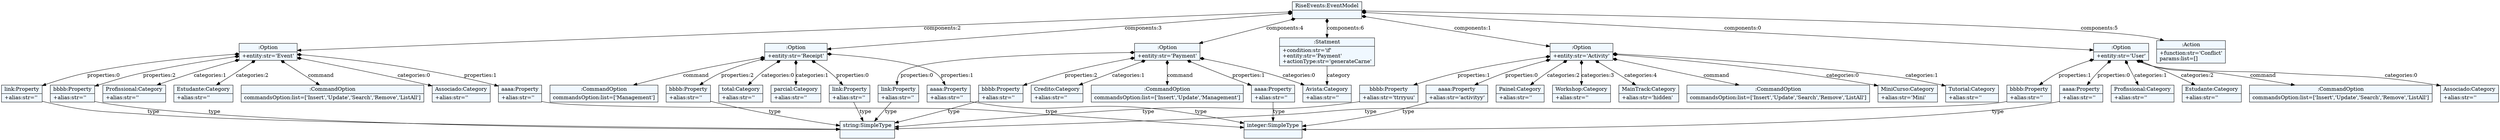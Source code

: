 
    digraph xtext {
    fontname = "Bitstream Vera Sans"
    fontsize = 8
    node[
        shape=record,
        style=filled,
        fillcolor=aliceblue
    ]
    nodesep = 0.3
    edge[dir=black,arrowtail=empty]


4526914192 -> 4526946288 [label="components:0" arrowtail=diamond dir=both]
4526946288 -> 4527006776 [label="properties:0" arrowtail=diamond dir=both]
4527006776 -> 4515220672 [label="type" ]
4515220672[label="{integer:SimpleType|}"]
4527006776[label="{aaaa:Property|+alias:str=''\l}"]
4526946288 -> 4527007504 [label="properties:1" arrowtail=diamond dir=both]
4527007504 -> 4515221400 [label="type" ]
4515221400[label="{string:SimpleType|}"]
4527007504[label="{bbbb:Property|+alias:str=''\l}"]
4526946288 -> 4526944384 [label="command" arrowtail=diamond dir=both]
4526944384[label="{:CommandOption|commandsOption:list=['Insert','Update','Search','Remove','ListAll']\l}"]
4526946288 -> 4527007784 [label="categories:0" arrowtail=diamond dir=both]
4527007784[label="{Associado:Category|+alias:str=''\l}"]
4526946288 -> 4527007840 [label="categories:1" arrowtail=diamond dir=both]
4527007840[label="{Profissional:Category|+alias:str=''\l}"]
4526946288 -> 4527007952 [label="categories:2" arrowtail=diamond dir=both]
4527007952[label="{Estudante:Category|+alias:str=''\l}"]
4526946288[label="{:Option|+entity:str='User'\l}"]
4526914192 -> 4526944944 [label="components:1" arrowtail=diamond dir=both]
4526944944 -> 4527007560 [label="properties:0" arrowtail=diamond dir=both]
4527007560 -> 4515220672 [label="type" ]
4527007560[label="{aaaa:Property|+alias:str='activityy'\l}"]
4526944944 -> 4527008064 [label="properties:1" arrowtail=diamond dir=both]
4527008064 -> 4515221400 [label="type" ]
4527008064[label="{bbbb:Property|+alias:str='ttrryuu'\l}"]
4526944944 -> 4527008008 [label="command" arrowtail=diamond dir=both]
4527008008[label="{:CommandOption|commandsOption:list=['Insert','Update','Search','Remove','ListAll']\l}"]
4526944944 -> 4527007896 [label="categories:0" arrowtail=diamond dir=both]
4527007896[label="{MiniCurso:Category|+alias:str='Mini'\l}"]
4526944944 -> 4527008344 [label="categories:1" arrowtail=diamond dir=both]
4527008344[label="{Tutorial:Category|+alias:str=''\l}"]
4526944944 -> 4527008400 [label="categories:2" arrowtail=diamond dir=both]
4527008400[label="{Painel:Category|+alias:str=''\l}"]
4526944944 -> 4527008512 [label="categories:3" arrowtail=diamond dir=both]
4527008512[label="{Workshop:Category|+alias:str=''\l}"]
4526944944 -> 4527008568 [label="categories:4" arrowtail=diamond dir=both]
4527008568[label="{MainTrack:Category|+alias:str='hidden'\l}"]
4526944944[label="{:Option|+entity:str='Activity'\l}"]
4526914192 -> 4527007672 [label="components:2" arrowtail=diamond dir=both]
4527007672 -> 4527008176 [label="properties:0" arrowtail=diamond dir=both]
4527008176 -> 4515221400 [label="type" ]
4527008176[label="{link:Property|+alias:str=''\l}"]
4527007672 -> 4527008456 [label="properties:1" arrowtail=diamond dir=both]
4527008456 -> 4515220672 [label="type" ]
4527008456[label="{aaaa:Property|+alias:str=''\l}"]
4527007672 -> 4527008680 [label="properties:2" arrowtail=diamond dir=both]
4527008680 -> 4515221400 [label="type" ]
4527008680[label="{bbbb:Property|+alias:str=''\l}"]
4527007672 -> 4527008624 [label="command" arrowtail=diamond dir=both]
4527008624[label="{:CommandOption|commandsOption:list=['Insert','Update','Search','Remove','ListAll']\l}"]
4527007672 -> 4527009016 [label="categories:0" arrowtail=diamond dir=both]
4527009016[label="{Associado:Category|+alias:str=''\l}"]
4527007672 -> 4527009072 [label="categories:1" arrowtail=diamond dir=both]
4527009072[label="{Profissional:Category|+alias:str=''\l}"]
4527007672 -> 4527009184 [label="categories:2" arrowtail=diamond dir=both]
4527009184[label="{Estudante:Category|+alias:str=''\l}"]
4527007672[label="{:Option|+entity:str='Event'\l}"]
4526914192 -> 4527008288 [label="components:3" arrowtail=diamond dir=both]
4527008288 -> 4527008792 [label="properties:0" arrowtail=diamond dir=both]
4527008792 -> 4515221400 [label="type" ]
4527008792[label="{link:Property|+alias:str=''\l}"]
4527008288 -> 4527009296 [label="properties:1" arrowtail=diamond dir=both]
4527009296 -> 4515220672 [label="type" ]
4527009296[label="{aaaa:Property|+alias:str=''\l}"]
4527008288 -> 4527009128 [label="properties:2" arrowtail=diamond dir=both]
4527009128 -> 4515221400 [label="type" ]
4527009128[label="{bbbb:Property|+alias:str=''\l}"]
4527008288 -> 4527009240 [label="command" arrowtail=diamond dir=both]
4527009240[label="{:CommandOption|commandsOption:list=['Management']\l}"]
4527008288 -> 4527009632 [label="categories:0" arrowtail=diamond dir=both]
4527009632[label="{total:Category|+alias:str=''\l}"]
4527008288 -> 4527009688 [label="categories:1" arrowtail=diamond dir=both]
4527009688[label="{parcial:Category|+alias:str=''\l}"]
4527008288[label="{:Option|+entity:str='Receipt'\l}"]
4526914192 -> 4527008904 [label="components:4" arrowtail=diamond dir=both]
4527008904 -> 4527009408 [label="properties:0" arrowtail=diamond dir=both]
4527009408 -> 4515221400 [label="type" ]
4527009408[label="{link:Property|+alias:str=''\l}"]
4527008904 -> 4527091840 [label="properties:1" arrowtail=diamond dir=both]
4527091840 -> 4515220672 [label="type" ]
4527091840[label="{aaaa:Property|+alias:str=''\l}"]
4527008904 -> 4527091784 [label="properties:2" arrowtail=diamond dir=both]
4527091784 -> 4515221400 [label="type" ]
4527091784[label="{bbbb:Property|+alias:str=''\l}"]
4527008904 -> 4527009744 [label="command" arrowtail=diamond dir=both]
4527009744[label="{:CommandOption|commandsOption:list=['Insert','Update','Management']\l}"]
4527008904 -> 4527092176 [label="categories:0" arrowtail=diamond dir=both]
4527092176[label="{Avista:Category|+alias:str=''\l}"]
4527008904 -> 4527092232 [label="categories:1" arrowtail=diamond dir=both]
4527092232[label="{Credito:Category|+alias:str=''\l}"]
4527008904[label="{:Option|+entity:str='Payment'\l}"]
4526914192 -> 4527009520 [label="components:5" arrowtail=diamond dir=both]
4527009520[label="{:Action|+function:str='Conflict'\lparams:list=[]\l}"]
4526914192 -> 4527092064 [label="components:6" arrowtail=diamond dir=both]
4527092064 -> 4527092176 [label="category" ]
4527092064[label="{:Statment|+condition:str='if'\l+entity:str='Payment'\l+actionType:str='generateCarne'\l}"]
4526914192[label="{RiseEvents:EventModel|}"]

}
